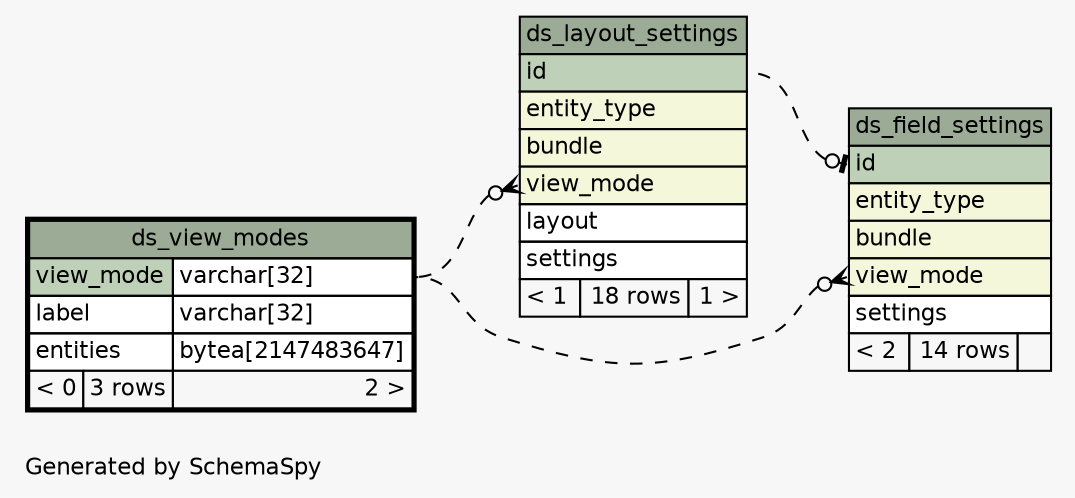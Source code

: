 // dot 2.30.1 on Mac OS X 10.8.3
// SchemaSpy rev 590
digraph "impliedTwoDegreesRelationshipsDiagram" {
  graph [
    rankdir="RL"
    bgcolor="#f7f7f7"
    label="\nGenerated by SchemaSpy"
    labeljust="l"
    nodesep="0.18"
    ranksep="0.46"
    fontname="Helvetica"
    fontsize="11"
  ];
  node [
    fontname="Helvetica"
    fontsize="11"
    shape="plaintext"
  ];
  edge [
    arrowsize="0.8"
  ];
  "ds_field_settings":"id":w -> "ds_layout_settings":"id":e [arrowhead=none dir=back arrowtail=teeodot style=dashed];
  "ds_field_settings":"view_mode":w -> "ds_view_modes":"view_mode.type":e [arrowhead=none dir=back arrowtail=crowodot style=dashed];
  "ds_layout_settings":"view_mode":w -> "ds_view_modes":"view_mode.type":e [arrowhead=none dir=back arrowtail=crowodot style=dashed];
  "ds_field_settings" [
    label=<
    <TABLE BORDER="0" CELLBORDER="1" CELLSPACING="0" BGCOLOR="#ffffff">
      <TR><TD COLSPAN="3" BGCOLOR="#9bab96" ALIGN="CENTER">ds_field_settings</TD></TR>
      <TR><TD PORT="id" COLSPAN="3" BGCOLOR="#bed1b8" ALIGN="LEFT">id</TD></TR>
      <TR><TD PORT="entity_type" COLSPAN="3" BGCOLOR="#f4f7da" ALIGN="LEFT">entity_type</TD></TR>
      <TR><TD PORT="bundle" COLSPAN="3" BGCOLOR="#f4f7da" ALIGN="LEFT">bundle</TD></TR>
      <TR><TD PORT="view_mode" COLSPAN="3" BGCOLOR="#f4f7da" ALIGN="LEFT">view_mode</TD></TR>
      <TR><TD PORT="settings" COLSPAN="3" ALIGN="LEFT">settings</TD></TR>
      <TR><TD ALIGN="LEFT" BGCOLOR="#f7f7f7">&lt; 2</TD><TD ALIGN="RIGHT" BGCOLOR="#f7f7f7">14 rows</TD><TD ALIGN="RIGHT" BGCOLOR="#f7f7f7">  </TD></TR>
    </TABLE>>
    URL="ds_field_settings.html"
    tooltip="ds_field_settings"
  ];
  "ds_layout_settings" [
    label=<
    <TABLE BORDER="0" CELLBORDER="1" CELLSPACING="0" BGCOLOR="#ffffff">
      <TR><TD COLSPAN="3" BGCOLOR="#9bab96" ALIGN="CENTER">ds_layout_settings</TD></TR>
      <TR><TD PORT="id" COLSPAN="3" BGCOLOR="#bed1b8" ALIGN="LEFT">id</TD></TR>
      <TR><TD PORT="entity_type" COLSPAN="3" BGCOLOR="#f4f7da" ALIGN="LEFT">entity_type</TD></TR>
      <TR><TD PORT="bundle" COLSPAN="3" BGCOLOR="#f4f7da" ALIGN="LEFT">bundle</TD></TR>
      <TR><TD PORT="view_mode" COLSPAN="3" BGCOLOR="#f4f7da" ALIGN="LEFT">view_mode</TD></TR>
      <TR><TD PORT="layout" COLSPAN="3" ALIGN="LEFT">layout</TD></TR>
      <TR><TD PORT="settings" COLSPAN="3" ALIGN="LEFT">settings</TD></TR>
      <TR><TD ALIGN="LEFT" BGCOLOR="#f7f7f7">&lt; 1</TD><TD ALIGN="RIGHT" BGCOLOR="#f7f7f7">18 rows</TD><TD ALIGN="RIGHT" BGCOLOR="#f7f7f7">1 &gt;</TD></TR>
    </TABLE>>
    URL="ds_layout_settings.html"
    tooltip="ds_layout_settings"
  ];
  "ds_view_modes" [
    label=<
    <TABLE BORDER="2" CELLBORDER="1" CELLSPACING="0" BGCOLOR="#ffffff">
      <TR><TD COLSPAN="3" BGCOLOR="#9bab96" ALIGN="CENTER">ds_view_modes</TD></TR>
      <TR><TD PORT="view_mode" COLSPAN="2" BGCOLOR="#bed1b8" ALIGN="LEFT">view_mode</TD><TD PORT="view_mode.type" ALIGN="LEFT">varchar[32]</TD></TR>
      <TR><TD PORT="label" COLSPAN="2" ALIGN="LEFT">label</TD><TD PORT="label.type" ALIGN="LEFT">varchar[32]</TD></TR>
      <TR><TD PORT="entities" COLSPAN="2" ALIGN="LEFT">entities</TD><TD PORT="entities.type" ALIGN="LEFT">bytea[2147483647]</TD></TR>
      <TR><TD ALIGN="LEFT" BGCOLOR="#f7f7f7">&lt; 0</TD><TD ALIGN="RIGHT" BGCOLOR="#f7f7f7">3 rows</TD><TD ALIGN="RIGHT" BGCOLOR="#f7f7f7">2 &gt;</TD></TR>
    </TABLE>>
    URL="ds_view_modes.html"
    tooltip="ds_view_modes"
  ];
}
